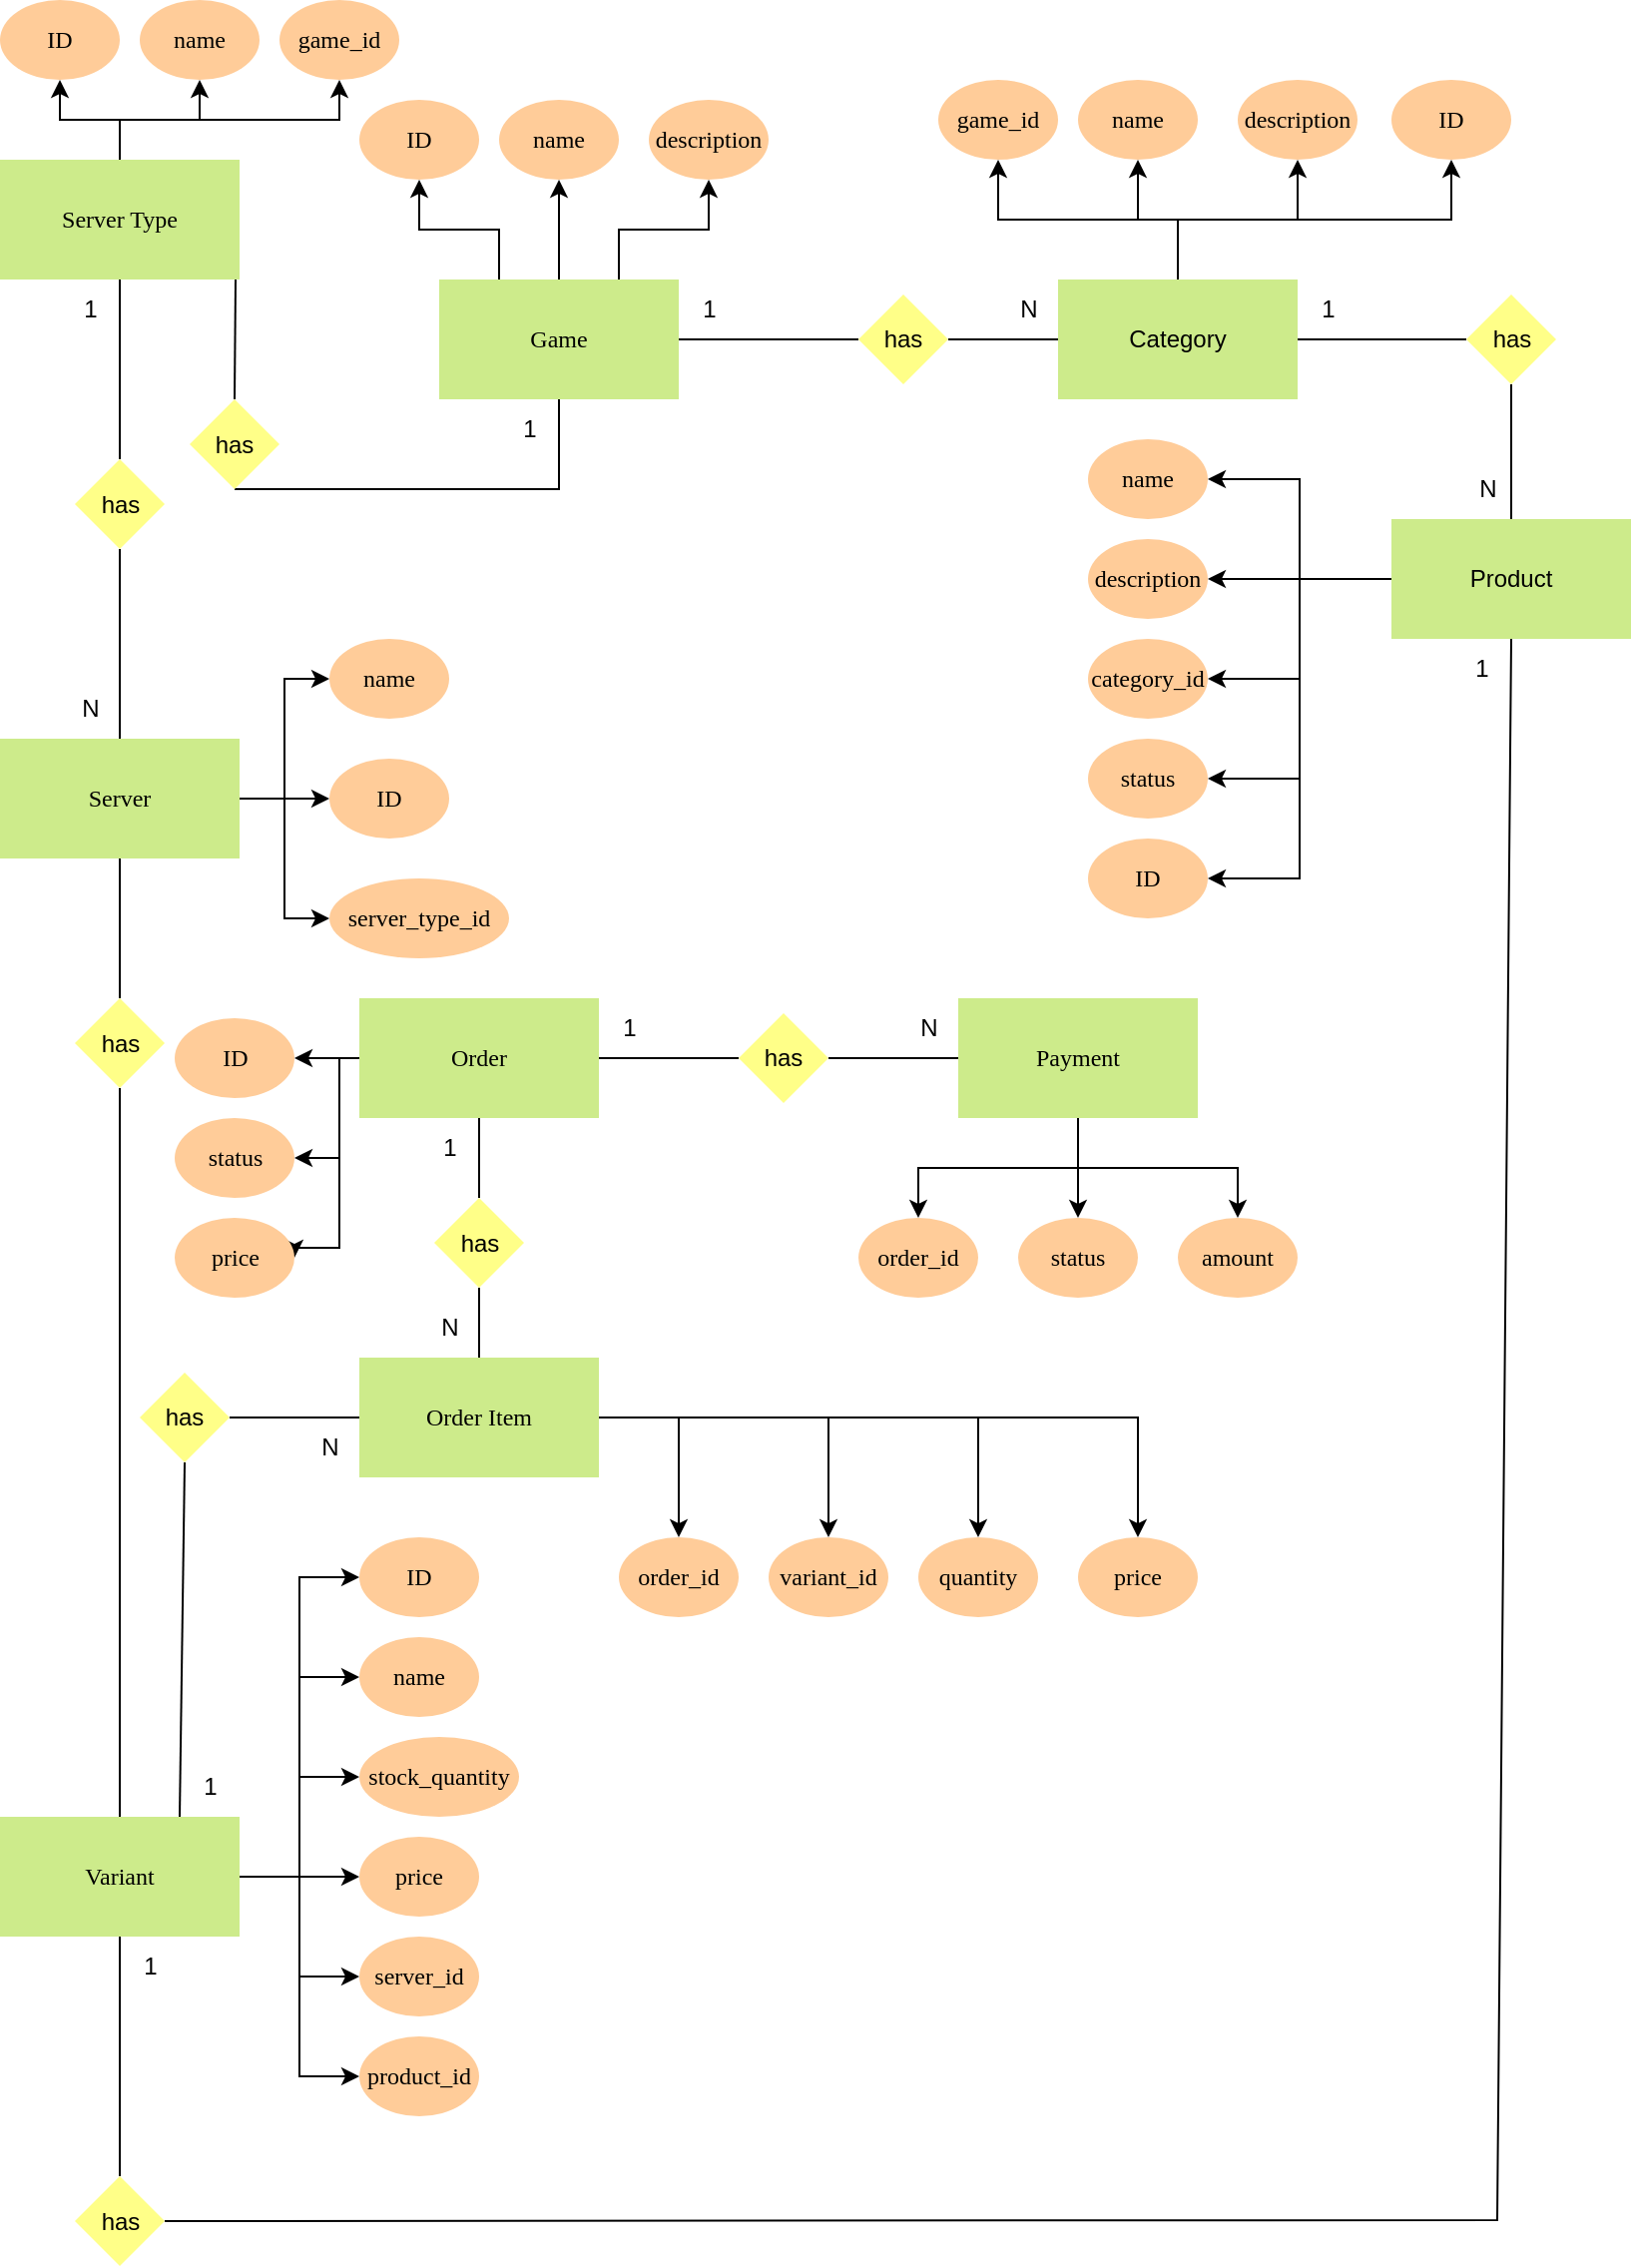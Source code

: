 <mxfile version="22.0.8" type="github">
  <diagram id="C5RBs43oDa-KdzZeNtuy" name="Page-1">
    <mxGraphModel dx="2098" dy="1213" grid="1" gridSize="10" guides="1" tooltips="1" connect="1" arrows="1" fold="1" page="1" pageScale="1" pageWidth="827" pageHeight="1169" math="0" shadow="0">
      <root>
        <mxCell id="WIyWlLk6GJQsqaUBKTNV-0" />
        <mxCell id="WIyWlLk6GJQsqaUBKTNV-1" parent="WIyWlLk6GJQsqaUBKTNV-0" />
        <mxCell id="Sh9JLWuEMGVaoRUnbIIQ-2" value="" style="edgeStyle=orthogonalEdgeStyle;rounded=0;orthogonalLoop=1;jettySize=auto;html=1;entryX=0.5;entryY=1;entryDx=0;entryDy=0;" edge="1" parent="WIyWlLk6GJQsqaUBKTNV-1" source="Sh9JLWuEMGVaoRUnbIIQ-0" target="Sh9JLWuEMGVaoRUnbIIQ-35">
          <mxGeometry relative="1" as="geometry">
            <mxPoint x="260" y="90" as="targetPoint" />
          </mxGeometry>
        </mxCell>
        <mxCell id="Sh9JLWuEMGVaoRUnbIIQ-10" style="edgeStyle=orthogonalEdgeStyle;rounded=0;orthogonalLoop=1;jettySize=auto;html=1;exitX=0.75;exitY=0;exitDx=0;exitDy=0;entryX=0.5;entryY=1;entryDx=0;entryDy=0;" edge="1" parent="WIyWlLk6GJQsqaUBKTNV-1" source="Sh9JLWuEMGVaoRUnbIIQ-0" target="Sh9JLWuEMGVaoRUnbIIQ-36">
          <mxGeometry relative="1" as="geometry">
            <mxPoint x="330" y="90" as="targetPoint" />
          </mxGeometry>
        </mxCell>
        <mxCell id="Sh9JLWuEMGVaoRUnbIIQ-62" style="edgeStyle=orthogonalEdgeStyle;rounded=0;orthogonalLoop=1;jettySize=auto;html=1;exitX=0.25;exitY=0;exitDx=0;exitDy=0;entryX=0.5;entryY=1;entryDx=0;entryDy=0;" edge="1" parent="WIyWlLk6GJQsqaUBKTNV-1" source="Sh9JLWuEMGVaoRUnbIIQ-0" target="Sh9JLWuEMGVaoRUnbIIQ-33">
          <mxGeometry relative="1" as="geometry" />
        </mxCell>
        <mxCell id="Sh9JLWuEMGVaoRUnbIIQ-0" value="&lt;font face=&quot;Times New Roman&quot;&gt;Game&lt;/font&gt;" style="rounded=0;whiteSpace=wrap;html=1;fillColor=#cdeb8b;strokeColor=none;" vertex="1" parent="WIyWlLk6GJQsqaUBKTNV-1">
          <mxGeometry x="230" y="150" width="120" height="60" as="geometry" />
        </mxCell>
        <mxCell id="Sh9JLWuEMGVaoRUnbIIQ-15" value="" style="edgeStyle=orthogonalEdgeStyle;rounded=0;orthogonalLoop=1;jettySize=auto;html=1;entryX=0.5;entryY=1;entryDx=0;entryDy=0;" edge="1" parent="WIyWlLk6GJQsqaUBKTNV-1" source="Sh9JLWuEMGVaoRUnbIIQ-11" target="Sh9JLWuEMGVaoRUnbIIQ-37">
          <mxGeometry relative="1" as="geometry">
            <mxPoint x="610" y="100" as="targetPoint" />
          </mxGeometry>
        </mxCell>
        <mxCell id="Sh9JLWuEMGVaoRUnbIIQ-59" style="edgeStyle=orthogonalEdgeStyle;rounded=0;orthogonalLoop=1;jettySize=auto;html=1;entryX=0.5;entryY=1;entryDx=0;entryDy=0;" edge="1" parent="WIyWlLk6GJQsqaUBKTNV-1" source="Sh9JLWuEMGVaoRUnbIIQ-11" target="Sh9JLWuEMGVaoRUnbIIQ-39">
          <mxGeometry relative="1" as="geometry" />
        </mxCell>
        <mxCell id="Sh9JLWuEMGVaoRUnbIIQ-60" style="edgeStyle=orthogonalEdgeStyle;rounded=0;orthogonalLoop=1;jettySize=auto;html=1;entryX=0.5;entryY=1;entryDx=0;entryDy=0;" edge="1" parent="WIyWlLk6GJQsqaUBKTNV-1" source="Sh9JLWuEMGVaoRUnbIIQ-11" target="Sh9JLWuEMGVaoRUnbIIQ-40">
          <mxGeometry relative="1" as="geometry" />
        </mxCell>
        <mxCell id="Sh9JLWuEMGVaoRUnbIIQ-94" style="edgeStyle=orthogonalEdgeStyle;rounded=0;orthogonalLoop=1;jettySize=auto;html=1;entryX=0.5;entryY=1;entryDx=0;entryDy=0;exitX=0.5;exitY=0;exitDx=0;exitDy=0;" edge="1" parent="WIyWlLk6GJQsqaUBKTNV-1" source="Sh9JLWuEMGVaoRUnbIIQ-11" target="Sh9JLWuEMGVaoRUnbIIQ-93">
          <mxGeometry relative="1" as="geometry" />
        </mxCell>
        <mxCell id="Sh9JLWuEMGVaoRUnbIIQ-11" value="Category" style="rounded=0;whiteSpace=wrap;html=1;fillColor=#cdeb8b;strokeColor=none;" vertex="1" parent="WIyWlLk6GJQsqaUBKTNV-1">
          <mxGeometry x="540" y="150" width="120" height="60" as="geometry" />
        </mxCell>
        <mxCell id="Sh9JLWuEMGVaoRUnbIIQ-23" value="" style="endArrow=none;html=1;rounded=0;exitX=1;exitY=0.5;exitDx=0;exitDy=0;entryX=0;entryY=0.5;entryDx=0;entryDy=0;" edge="1" parent="WIyWlLk6GJQsqaUBKTNV-1" source="Sh9JLWuEMGVaoRUnbIIQ-0" target="Sh9JLWuEMGVaoRUnbIIQ-26">
          <mxGeometry width="50" height="50" relative="1" as="geometry">
            <mxPoint x="350" y="180" as="sourcePoint" />
            <mxPoint x="400" y="180" as="targetPoint" />
          </mxGeometry>
        </mxCell>
        <mxCell id="Sh9JLWuEMGVaoRUnbIIQ-24" value="N" style="text;html=1;align=center;verticalAlign=middle;resizable=0;points=[];autosize=1;strokeColor=none;fillColor=none;" vertex="1" parent="WIyWlLk6GJQsqaUBKTNV-1">
          <mxGeometry x="510" y="150" width="30" height="30" as="geometry" />
        </mxCell>
        <mxCell id="Sh9JLWuEMGVaoRUnbIIQ-26" value="has" style="rhombus;whiteSpace=wrap;html=1;fillColor=#ffff88;strokeColor=none;" vertex="1" parent="WIyWlLk6GJQsqaUBKTNV-1">
          <mxGeometry x="440" y="157.5" width="45" height="45" as="geometry" />
        </mxCell>
        <mxCell id="Sh9JLWuEMGVaoRUnbIIQ-28" value="" style="endArrow=none;html=1;rounded=0;exitX=1;exitY=0.5;exitDx=0;exitDy=0;entryX=0;entryY=0.5;entryDx=0;entryDy=0;" edge="1" parent="WIyWlLk6GJQsqaUBKTNV-1" source="Sh9JLWuEMGVaoRUnbIIQ-26" target="Sh9JLWuEMGVaoRUnbIIQ-11">
          <mxGeometry width="50" height="50" relative="1" as="geometry">
            <mxPoint x="500" y="180" as="sourcePoint" />
            <mxPoint x="570" y="180" as="targetPoint" />
          </mxGeometry>
        </mxCell>
        <mxCell id="Sh9JLWuEMGVaoRUnbIIQ-29" value="1" style="text;html=1;align=center;verticalAlign=middle;resizable=0;points=[];autosize=1;strokeColor=none;fillColor=none;" vertex="1" parent="WIyWlLk6GJQsqaUBKTNV-1">
          <mxGeometry x="350" y="150" width="30" height="30" as="geometry" />
        </mxCell>
        <mxCell id="Sh9JLWuEMGVaoRUnbIIQ-54" style="edgeStyle=orthogonalEdgeStyle;rounded=0;orthogonalLoop=1;jettySize=auto;html=1;entryX=1;entryY=0.5;entryDx=0;entryDy=0;" edge="1" parent="WIyWlLk6GJQsqaUBKTNV-1" source="Sh9JLWuEMGVaoRUnbIIQ-31" target="Sh9JLWuEMGVaoRUnbIIQ-49">
          <mxGeometry relative="1" as="geometry" />
        </mxCell>
        <mxCell id="Sh9JLWuEMGVaoRUnbIIQ-56" style="edgeStyle=orthogonalEdgeStyle;rounded=0;orthogonalLoop=1;jettySize=auto;html=1;entryX=1;entryY=0.5;entryDx=0;entryDy=0;" edge="1" parent="WIyWlLk6GJQsqaUBKTNV-1" source="Sh9JLWuEMGVaoRUnbIIQ-31" target="Sh9JLWuEMGVaoRUnbIIQ-50">
          <mxGeometry relative="1" as="geometry" />
        </mxCell>
        <mxCell id="Sh9JLWuEMGVaoRUnbIIQ-57" style="edgeStyle=orthogonalEdgeStyle;rounded=0;orthogonalLoop=1;jettySize=auto;html=1;entryX=1;entryY=0.5;entryDx=0;entryDy=0;" edge="1" parent="WIyWlLk6GJQsqaUBKTNV-1" source="Sh9JLWuEMGVaoRUnbIIQ-31" target="Sh9JLWuEMGVaoRUnbIIQ-52">
          <mxGeometry relative="1" as="geometry" />
        </mxCell>
        <mxCell id="Sh9JLWuEMGVaoRUnbIIQ-58" style="edgeStyle=orthogonalEdgeStyle;rounded=0;orthogonalLoop=1;jettySize=auto;html=1;entryX=1;entryY=0.5;entryDx=0;entryDy=0;" edge="1" parent="WIyWlLk6GJQsqaUBKTNV-1" source="Sh9JLWuEMGVaoRUnbIIQ-31" target="Sh9JLWuEMGVaoRUnbIIQ-51">
          <mxGeometry relative="1" as="geometry" />
        </mxCell>
        <mxCell id="Sh9JLWuEMGVaoRUnbIIQ-92" style="edgeStyle=orthogonalEdgeStyle;rounded=0;orthogonalLoop=1;jettySize=auto;html=1;entryX=1;entryY=0.5;entryDx=0;entryDy=0;" edge="1" parent="WIyWlLk6GJQsqaUBKTNV-1" source="Sh9JLWuEMGVaoRUnbIIQ-31" target="Sh9JLWuEMGVaoRUnbIIQ-91">
          <mxGeometry relative="1" as="geometry" />
        </mxCell>
        <mxCell id="Sh9JLWuEMGVaoRUnbIIQ-31" value="Product" style="rounded=0;whiteSpace=wrap;html=1;fillColor=#cdeb8b;strokeColor=none;" vertex="1" parent="WIyWlLk6GJQsqaUBKTNV-1">
          <mxGeometry x="707" y="270" width="120" height="60" as="geometry" />
        </mxCell>
        <mxCell id="Sh9JLWuEMGVaoRUnbIIQ-33" value="&lt;font face=&quot;Times New Roman&quot;&gt;ID&lt;/font&gt;" style="ellipse;whiteSpace=wrap;html=1;fillColor=#ffcc99;strokeColor=none;" vertex="1" parent="WIyWlLk6GJQsqaUBKTNV-1">
          <mxGeometry x="190" y="60" width="60" height="40" as="geometry" />
        </mxCell>
        <mxCell id="Sh9JLWuEMGVaoRUnbIIQ-35" value="&lt;font face=&quot;Times New Roman&quot;&gt;name&lt;/font&gt;" style="ellipse;whiteSpace=wrap;html=1;fillColor=#ffcc99;strokeColor=none;" vertex="1" parent="WIyWlLk6GJQsqaUBKTNV-1">
          <mxGeometry x="260" y="60" width="60" height="40" as="geometry" />
        </mxCell>
        <mxCell id="Sh9JLWuEMGVaoRUnbIIQ-36" value="&lt;font face=&quot;Times New Roman&quot;&gt;description&lt;/font&gt;" style="ellipse;whiteSpace=wrap;html=1;fillColor=#ffcc99;strokeColor=none;" vertex="1" parent="WIyWlLk6GJQsqaUBKTNV-1">
          <mxGeometry x="335" y="60" width="60" height="40" as="geometry" />
        </mxCell>
        <mxCell id="Sh9JLWuEMGVaoRUnbIIQ-37" value="&lt;font face=&quot;Times New Roman&quot;&gt;game_id&lt;br&gt;&lt;/font&gt;" style="ellipse;whiteSpace=wrap;html=1;fillColor=#ffcc99;strokeColor=none;" vertex="1" parent="WIyWlLk6GJQsqaUBKTNV-1">
          <mxGeometry x="480" y="50" width="60" height="40" as="geometry" />
        </mxCell>
        <mxCell id="Sh9JLWuEMGVaoRUnbIIQ-39" value="&lt;font face=&quot;Times New Roman&quot;&gt;name&lt;/font&gt;" style="ellipse;whiteSpace=wrap;html=1;fillColor=#ffcc99;strokeColor=none;" vertex="1" parent="WIyWlLk6GJQsqaUBKTNV-1">
          <mxGeometry x="550" y="50" width="60" height="40" as="geometry" />
        </mxCell>
        <mxCell id="Sh9JLWuEMGVaoRUnbIIQ-40" value="&lt;font face=&quot;Times New Roman&quot;&gt;description&lt;/font&gt;" style="ellipse;whiteSpace=wrap;html=1;fillColor=#ffcc99;strokeColor=none;" vertex="1" parent="WIyWlLk6GJQsqaUBKTNV-1">
          <mxGeometry x="630" y="50" width="60" height="40" as="geometry" />
        </mxCell>
        <mxCell id="Sh9JLWuEMGVaoRUnbIIQ-42" value="has" style="rhombus;whiteSpace=wrap;html=1;fillColor=#ffff88;strokeColor=none;" vertex="1" parent="WIyWlLk6GJQsqaUBKTNV-1">
          <mxGeometry x="744.5" y="157.5" width="45" height="45" as="geometry" />
        </mxCell>
        <mxCell id="Sh9JLWuEMGVaoRUnbIIQ-43" value="" style="endArrow=none;html=1;rounded=0;exitX=0.5;exitY=1;exitDx=0;exitDy=0;entryX=0.5;entryY=0;entryDx=0;entryDy=0;" edge="1" parent="WIyWlLk6GJQsqaUBKTNV-1" source="Sh9JLWuEMGVaoRUnbIIQ-42" target="Sh9JLWuEMGVaoRUnbIIQ-31">
          <mxGeometry width="50" height="50" relative="1" as="geometry">
            <mxPoint x="495" y="260" as="sourcePoint" />
            <mxPoint x="660" y="340" as="targetPoint" />
          </mxGeometry>
        </mxCell>
        <mxCell id="Sh9JLWuEMGVaoRUnbIIQ-44" value="" style="endArrow=none;html=1;rounded=0;exitX=1;exitY=0.5;exitDx=0;exitDy=0;entryX=0;entryY=0.5;entryDx=0;entryDy=0;" edge="1" parent="WIyWlLk6GJQsqaUBKTNV-1" source="Sh9JLWuEMGVaoRUnbIIQ-11" target="Sh9JLWuEMGVaoRUnbIIQ-42">
          <mxGeometry width="50" height="50" relative="1" as="geometry">
            <mxPoint x="680" y="180" as="sourcePoint" />
            <mxPoint x="767" y="165" as="targetPoint" />
          </mxGeometry>
        </mxCell>
        <mxCell id="Sh9JLWuEMGVaoRUnbIIQ-45" value="1" style="text;html=1;align=center;verticalAlign=middle;resizable=0;points=[];autosize=1;strokeColor=none;fillColor=none;" vertex="1" parent="WIyWlLk6GJQsqaUBKTNV-1">
          <mxGeometry x="660" y="150" width="30" height="30" as="geometry" />
        </mxCell>
        <mxCell id="Sh9JLWuEMGVaoRUnbIIQ-46" value="N" style="text;html=1;align=center;verticalAlign=middle;resizable=0;points=[];autosize=1;strokeColor=none;fillColor=none;" vertex="1" parent="WIyWlLk6GJQsqaUBKTNV-1">
          <mxGeometry x="740" y="240" width="30" height="30" as="geometry" />
        </mxCell>
        <mxCell id="Sh9JLWuEMGVaoRUnbIIQ-49" value="&lt;font face=&quot;Times New Roman&quot;&gt;status&lt;br&gt;&lt;/font&gt;" style="ellipse;whiteSpace=wrap;html=1;fillColor=#ffcc99;strokeColor=none;" vertex="1" parent="WIyWlLk6GJQsqaUBKTNV-1">
          <mxGeometry x="555" y="380" width="60" height="40" as="geometry" />
        </mxCell>
        <mxCell id="Sh9JLWuEMGVaoRUnbIIQ-50" value="&lt;font face=&quot;Times New Roman&quot;&gt;category_id&lt;/font&gt;" style="ellipse;whiteSpace=wrap;html=1;fillColor=#ffcc99;strokeColor=none;" vertex="1" parent="WIyWlLk6GJQsqaUBKTNV-1">
          <mxGeometry x="555" y="330" width="60" height="40" as="geometry" />
        </mxCell>
        <mxCell id="Sh9JLWuEMGVaoRUnbIIQ-51" value="&lt;font face=&quot;Times New Roman&quot;&gt;name&lt;/font&gt;" style="ellipse;whiteSpace=wrap;html=1;fillColor=#ffcc99;strokeColor=none;" vertex="1" parent="WIyWlLk6GJQsqaUBKTNV-1">
          <mxGeometry x="555" y="230" width="60" height="40" as="geometry" />
        </mxCell>
        <mxCell id="Sh9JLWuEMGVaoRUnbIIQ-52" value="&lt;font face=&quot;Times New Roman&quot;&gt;description&lt;/font&gt;" style="ellipse;whiteSpace=wrap;html=1;fillColor=#ffcc99;strokeColor=none;" vertex="1" parent="WIyWlLk6GJQsqaUBKTNV-1">
          <mxGeometry x="555" y="280" width="60" height="40" as="geometry" />
        </mxCell>
        <mxCell id="Sh9JLWuEMGVaoRUnbIIQ-71" style="edgeStyle=orthogonalEdgeStyle;rounded=0;orthogonalLoop=1;jettySize=auto;html=1;entryX=0.5;entryY=1;entryDx=0;entryDy=0;" edge="1" parent="WIyWlLk6GJQsqaUBKTNV-1" source="Sh9JLWuEMGVaoRUnbIIQ-63" target="Sh9JLWuEMGVaoRUnbIIQ-68">
          <mxGeometry relative="1" as="geometry" />
        </mxCell>
        <mxCell id="Sh9JLWuEMGVaoRUnbIIQ-72" style="edgeStyle=orthogonalEdgeStyle;rounded=0;orthogonalLoop=1;jettySize=auto;html=1;entryX=0.5;entryY=1;entryDx=0;entryDy=0;" edge="1" parent="WIyWlLk6GJQsqaUBKTNV-1" source="Sh9JLWuEMGVaoRUnbIIQ-63" target="Sh9JLWuEMGVaoRUnbIIQ-69">
          <mxGeometry relative="1" as="geometry" />
        </mxCell>
        <mxCell id="Sh9JLWuEMGVaoRUnbIIQ-74" style="edgeStyle=orthogonalEdgeStyle;rounded=0;orthogonalLoop=1;jettySize=auto;html=1;entryX=0.5;entryY=1;entryDx=0;entryDy=0;exitX=0.5;exitY=0;exitDx=0;exitDy=0;" edge="1" parent="WIyWlLk6GJQsqaUBKTNV-1" source="Sh9JLWuEMGVaoRUnbIIQ-63" target="Sh9JLWuEMGVaoRUnbIIQ-70">
          <mxGeometry relative="1" as="geometry" />
        </mxCell>
        <mxCell id="Sh9JLWuEMGVaoRUnbIIQ-63" value="&lt;font face=&quot;Times New Roman&quot;&gt;Server Type&lt;br&gt;&lt;/font&gt;" style="rounded=0;whiteSpace=wrap;html=1;fillColor=#cdeb8b;strokeColor=none;" vertex="1" parent="WIyWlLk6GJQsqaUBKTNV-1">
          <mxGeometry x="10" y="90" width="120" height="60" as="geometry" />
        </mxCell>
        <mxCell id="Sh9JLWuEMGVaoRUnbIIQ-65" value="" style="endArrow=none;html=1;rounded=0;entryX=0.5;entryY=0;entryDx=0;entryDy=0;" edge="1" parent="WIyWlLk6GJQsqaUBKTNV-1" target="Sh9JLWuEMGVaoRUnbIIQ-75">
          <mxGeometry width="50" height="50" relative="1" as="geometry">
            <mxPoint x="128" y="150" as="sourcePoint" />
            <mxPoint x="180" y="120" as="targetPoint" />
          </mxGeometry>
        </mxCell>
        <mxCell id="Sh9JLWuEMGVaoRUnbIIQ-66" value="" style="endArrow=none;html=1;rounded=0;exitX=0.5;exitY=1;exitDx=0;exitDy=0;entryX=0.5;entryY=1;entryDx=0;entryDy=0;" edge="1" parent="WIyWlLk6GJQsqaUBKTNV-1" source="Sh9JLWuEMGVaoRUnbIIQ-75" target="Sh9JLWuEMGVaoRUnbIIQ-0">
          <mxGeometry width="50" height="50" relative="1" as="geometry">
            <mxPoint x="180" y="180" as="sourcePoint" />
            <mxPoint x="290" y="260" as="targetPoint" />
            <Array as="points">
              <mxPoint x="290" y="255" />
            </Array>
          </mxGeometry>
        </mxCell>
        <mxCell id="Sh9JLWuEMGVaoRUnbIIQ-68" value="&lt;font face=&quot;Times New Roman&quot;&gt;ID&lt;/font&gt;" style="ellipse;whiteSpace=wrap;html=1;fillColor=#ffcc99;strokeColor=none;" vertex="1" parent="WIyWlLk6GJQsqaUBKTNV-1">
          <mxGeometry x="10" y="10" width="60" height="40" as="geometry" />
        </mxCell>
        <mxCell id="Sh9JLWuEMGVaoRUnbIIQ-69" value="&lt;font face=&quot;Times New Roman&quot;&gt;name&lt;/font&gt;" style="ellipse;whiteSpace=wrap;html=1;fillColor=#ffcc99;strokeColor=none;" vertex="1" parent="WIyWlLk6GJQsqaUBKTNV-1">
          <mxGeometry x="80" y="10" width="60" height="40" as="geometry" />
        </mxCell>
        <mxCell id="Sh9JLWuEMGVaoRUnbIIQ-70" value="&lt;font face=&quot;Times New Roman&quot;&gt;game_id&lt;/font&gt;" style="ellipse;whiteSpace=wrap;html=1;fillColor=#ffcc99;strokeColor=none;" vertex="1" parent="WIyWlLk6GJQsqaUBKTNV-1">
          <mxGeometry x="150" y="10" width="60" height="40" as="geometry" />
        </mxCell>
        <mxCell id="Sh9JLWuEMGVaoRUnbIIQ-75" value="has" style="rhombus;whiteSpace=wrap;html=1;fillColor=#ffff88;strokeColor=none;" vertex="1" parent="WIyWlLk6GJQsqaUBKTNV-1">
          <mxGeometry x="105" y="210" width="45" height="45" as="geometry" />
        </mxCell>
        <mxCell id="Sh9JLWuEMGVaoRUnbIIQ-76" value="1" style="text;html=1;align=center;verticalAlign=middle;resizable=0;points=[];autosize=1;strokeColor=none;fillColor=none;" vertex="1" parent="WIyWlLk6GJQsqaUBKTNV-1">
          <mxGeometry x="260" y="210" width="30" height="30" as="geometry" />
        </mxCell>
        <mxCell id="Sh9JLWuEMGVaoRUnbIIQ-77" value="1" style="text;html=1;align=center;verticalAlign=middle;resizable=0;points=[];autosize=1;strokeColor=none;fillColor=none;" vertex="1" parent="WIyWlLk6GJQsqaUBKTNV-1">
          <mxGeometry x="40" y="150" width="30" height="30" as="geometry" />
        </mxCell>
        <mxCell id="Sh9JLWuEMGVaoRUnbIIQ-78" value="" style="endArrow=none;html=1;rounded=0;exitX=0.5;exitY=1;exitDx=0;exitDy=0;" edge="1" parent="WIyWlLk6GJQsqaUBKTNV-1" source="Sh9JLWuEMGVaoRUnbIIQ-63">
          <mxGeometry width="50" height="50" relative="1" as="geometry">
            <mxPoint x="69.17" y="200" as="sourcePoint" />
            <mxPoint x="70" y="240" as="targetPoint" />
          </mxGeometry>
        </mxCell>
        <mxCell id="Sh9JLWuEMGVaoRUnbIIQ-80" value="has" style="rhombus;whiteSpace=wrap;html=1;fillColor=#ffff88;strokeColor=none;" vertex="1" parent="WIyWlLk6GJQsqaUBKTNV-1">
          <mxGeometry x="47.5" y="240" width="45" height="45" as="geometry" />
        </mxCell>
        <mxCell id="Sh9JLWuEMGVaoRUnbIIQ-81" value="" style="endArrow=none;html=1;rounded=0;exitX=0.5;exitY=1;exitDx=0;exitDy=0;entryX=0.5;entryY=0;entryDx=0;entryDy=0;" edge="1" parent="WIyWlLk6GJQsqaUBKTNV-1" target="Sh9JLWuEMGVaoRUnbIIQ-82">
          <mxGeometry width="50" height="50" relative="1" as="geometry">
            <mxPoint x="70" y="285" as="sourcePoint" />
            <mxPoint x="70" y="375" as="targetPoint" />
          </mxGeometry>
        </mxCell>
        <mxCell id="Sh9JLWuEMGVaoRUnbIIQ-88" style="edgeStyle=orthogonalEdgeStyle;rounded=0;orthogonalLoop=1;jettySize=auto;html=1;entryX=0;entryY=0.5;entryDx=0;entryDy=0;" edge="1" parent="WIyWlLk6GJQsqaUBKTNV-1" source="Sh9JLWuEMGVaoRUnbIIQ-82" target="Sh9JLWuEMGVaoRUnbIIQ-85">
          <mxGeometry relative="1" as="geometry" />
        </mxCell>
        <mxCell id="Sh9JLWuEMGVaoRUnbIIQ-89" style="edgeStyle=orthogonalEdgeStyle;rounded=0;orthogonalLoop=1;jettySize=auto;html=1;entryX=0;entryY=0.5;entryDx=0;entryDy=0;" edge="1" parent="WIyWlLk6GJQsqaUBKTNV-1" source="Sh9JLWuEMGVaoRUnbIIQ-82" target="Sh9JLWuEMGVaoRUnbIIQ-84">
          <mxGeometry relative="1" as="geometry" />
        </mxCell>
        <mxCell id="Sh9JLWuEMGVaoRUnbIIQ-90" style="edgeStyle=orthogonalEdgeStyle;rounded=0;orthogonalLoop=1;jettySize=auto;html=1;entryX=0;entryY=0.5;entryDx=0;entryDy=0;" edge="1" parent="WIyWlLk6GJQsqaUBKTNV-1" source="Sh9JLWuEMGVaoRUnbIIQ-82" target="Sh9JLWuEMGVaoRUnbIIQ-86">
          <mxGeometry relative="1" as="geometry" />
        </mxCell>
        <mxCell id="Sh9JLWuEMGVaoRUnbIIQ-82" value="&lt;font face=&quot;Times New Roman&quot;&gt;Server&lt;br&gt;&lt;/font&gt;" style="rounded=0;whiteSpace=wrap;html=1;fillColor=#cdeb8b;strokeColor=none;" vertex="1" parent="WIyWlLk6GJQsqaUBKTNV-1">
          <mxGeometry x="10" y="380" width="120" height="60" as="geometry" />
        </mxCell>
        <mxCell id="Sh9JLWuEMGVaoRUnbIIQ-83" value="N" style="text;html=1;align=center;verticalAlign=middle;resizable=0;points=[];autosize=1;strokeColor=none;fillColor=none;" vertex="1" parent="WIyWlLk6GJQsqaUBKTNV-1">
          <mxGeometry x="40" y="350" width="30" height="30" as="geometry" />
        </mxCell>
        <mxCell id="Sh9JLWuEMGVaoRUnbIIQ-84" value="&lt;font face=&quot;Times New Roman&quot;&gt;ID&lt;/font&gt;" style="ellipse;whiteSpace=wrap;html=1;fillColor=#ffcc99;strokeColor=none;" vertex="1" parent="WIyWlLk6GJQsqaUBKTNV-1">
          <mxGeometry x="175" y="390" width="60" height="40" as="geometry" />
        </mxCell>
        <mxCell id="Sh9JLWuEMGVaoRUnbIIQ-85" value="&lt;font face=&quot;Times New Roman&quot;&gt;name&lt;/font&gt;" style="ellipse;whiteSpace=wrap;html=1;fillColor=#ffcc99;strokeColor=none;" vertex="1" parent="WIyWlLk6GJQsqaUBKTNV-1">
          <mxGeometry x="175" y="330" width="60" height="40" as="geometry" />
        </mxCell>
        <mxCell id="Sh9JLWuEMGVaoRUnbIIQ-86" value="&lt;font face=&quot;Times New Roman&quot;&gt;server_type_id&lt;/font&gt;" style="ellipse;whiteSpace=wrap;html=1;fillColor=#ffcc99;strokeColor=none;" vertex="1" parent="WIyWlLk6GJQsqaUBKTNV-1">
          <mxGeometry x="175" y="450" width="90" height="40" as="geometry" />
        </mxCell>
        <mxCell id="Sh9JLWuEMGVaoRUnbIIQ-91" value="&lt;font face=&quot;Times New Roman&quot;&gt;ID&lt;br&gt;&lt;/font&gt;" style="ellipse;whiteSpace=wrap;html=1;fillColor=#ffcc99;strokeColor=none;" vertex="1" parent="WIyWlLk6GJQsqaUBKTNV-1">
          <mxGeometry x="555" y="430" width="60" height="40" as="geometry" />
        </mxCell>
        <mxCell id="Sh9JLWuEMGVaoRUnbIIQ-93" value="&lt;font face=&quot;Times New Roman&quot;&gt;ID&lt;/font&gt;" style="ellipse;whiteSpace=wrap;html=1;fillColor=#ffcc99;strokeColor=none;" vertex="1" parent="WIyWlLk6GJQsqaUBKTNV-1">
          <mxGeometry x="707" y="50" width="60" height="40" as="geometry" />
        </mxCell>
        <mxCell id="Sh9JLWuEMGVaoRUnbIIQ-96" value="" style="endArrow=none;html=1;rounded=0;exitX=0.5;exitY=1;exitDx=0;exitDy=0;entryX=0.5;entryY=0;entryDx=0;entryDy=0;" edge="1" parent="WIyWlLk6GJQsqaUBKTNV-1" source="Sh9JLWuEMGVaoRUnbIIQ-82" target="Sh9JLWuEMGVaoRUnbIIQ-97">
          <mxGeometry width="50" height="50" relative="1" as="geometry">
            <mxPoint x="70" y="460" as="sourcePoint" />
            <mxPoint x="70" y="540" as="targetPoint" />
          </mxGeometry>
        </mxCell>
        <mxCell id="Sh9JLWuEMGVaoRUnbIIQ-97" value="has" style="rhombus;whiteSpace=wrap;html=1;fillColor=#ffff88;strokeColor=none;" vertex="1" parent="WIyWlLk6GJQsqaUBKTNV-1">
          <mxGeometry x="47.5" y="510" width="45" height="45" as="geometry" />
        </mxCell>
        <mxCell id="Sh9JLWuEMGVaoRUnbIIQ-98" value="" style="endArrow=none;html=1;rounded=0;exitX=0.5;exitY=1;exitDx=0;exitDy=0;entryX=0.5;entryY=0;entryDx=0;entryDy=0;" edge="1" parent="WIyWlLk6GJQsqaUBKTNV-1" source="Sh9JLWuEMGVaoRUnbIIQ-97" target="Sh9JLWuEMGVaoRUnbIIQ-99">
          <mxGeometry width="50" height="50" relative="1" as="geometry">
            <mxPoint x="68.95" y="600" as="sourcePoint" />
            <mxPoint x="69" y="640" as="targetPoint" />
          </mxGeometry>
        </mxCell>
        <mxCell id="Sh9JLWuEMGVaoRUnbIIQ-110" style="edgeStyle=orthogonalEdgeStyle;rounded=0;orthogonalLoop=1;jettySize=auto;html=1;entryX=0;entryY=0.5;entryDx=0;entryDy=0;" edge="1" parent="WIyWlLk6GJQsqaUBKTNV-1" source="Sh9JLWuEMGVaoRUnbIIQ-99" target="Sh9JLWuEMGVaoRUnbIIQ-107">
          <mxGeometry relative="1" as="geometry" />
        </mxCell>
        <mxCell id="Sh9JLWuEMGVaoRUnbIIQ-111" style="edgeStyle=orthogonalEdgeStyle;rounded=0;orthogonalLoop=1;jettySize=auto;html=1;entryX=0;entryY=0.5;entryDx=0;entryDy=0;" edge="1" parent="WIyWlLk6GJQsqaUBKTNV-1" source="Sh9JLWuEMGVaoRUnbIIQ-99" target="Sh9JLWuEMGVaoRUnbIIQ-106">
          <mxGeometry relative="1" as="geometry" />
        </mxCell>
        <mxCell id="Sh9JLWuEMGVaoRUnbIIQ-112" style="edgeStyle=orthogonalEdgeStyle;rounded=0;orthogonalLoop=1;jettySize=auto;html=1;exitX=1;exitY=0.5;exitDx=0;exitDy=0;entryX=0;entryY=0.5;entryDx=0;entryDy=0;" edge="1" parent="WIyWlLk6GJQsqaUBKTNV-1" source="Sh9JLWuEMGVaoRUnbIIQ-99" target="Sh9JLWuEMGVaoRUnbIIQ-108">
          <mxGeometry relative="1" as="geometry" />
        </mxCell>
        <mxCell id="Sh9JLWuEMGVaoRUnbIIQ-113" style="edgeStyle=orthogonalEdgeStyle;rounded=0;orthogonalLoop=1;jettySize=auto;html=1;exitX=1;exitY=0.5;exitDx=0;exitDy=0;entryX=0;entryY=0.5;entryDx=0;entryDy=0;" edge="1" parent="WIyWlLk6GJQsqaUBKTNV-1" source="Sh9JLWuEMGVaoRUnbIIQ-99" target="Sh9JLWuEMGVaoRUnbIIQ-109">
          <mxGeometry relative="1" as="geometry" />
        </mxCell>
        <mxCell id="Sh9JLWuEMGVaoRUnbIIQ-114" style="edgeStyle=orthogonalEdgeStyle;rounded=0;orthogonalLoop=1;jettySize=auto;html=1;entryX=0;entryY=0.5;entryDx=0;entryDy=0;" edge="1" parent="WIyWlLk6GJQsqaUBKTNV-1" source="Sh9JLWuEMGVaoRUnbIIQ-99" target="Sh9JLWuEMGVaoRUnbIIQ-105">
          <mxGeometry relative="1" as="geometry" />
        </mxCell>
        <mxCell id="Sh9JLWuEMGVaoRUnbIIQ-115" style="edgeStyle=orthogonalEdgeStyle;rounded=0;orthogonalLoop=1;jettySize=auto;html=1;entryX=0;entryY=0.5;entryDx=0;entryDy=0;" edge="1" parent="WIyWlLk6GJQsqaUBKTNV-1" source="Sh9JLWuEMGVaoRUnbIIQ-99" target="Sh9JLWuEMGVaoRUnbIIQ-104">
          <mxGeometry relative="1" as="geometry" />
        </mxCell>
        <mxCell id="Sh9JLWuEMGVaoRUnbIIQ-99" value="&lt;font face=&quot;Times New Roman&quot;&gt;Variant&lt;br&gt;&lt;/font&gt;" style="rounded=0;whiteSpace=wrap;html=1;fillColor=#cdeb8b;strokeColor=none;" vertex="1" parent="WIyWlLk6GJQsqaUBKTNV-1">
          <mxGeometry x="10" y="920" width="120" height="60" as="geometry" />
        </mxCell>
        <mxCell id="Sh9JLWuEMGVaoRUnbIIQ-100" value="" style="endArrow=none;html=1;rounded=0;exitX=0.5;exitY=1;exitDx=0;exitDy=0;entryX=0.5;entryY=0;entryDx=0;entryDy=0;" edge="1" parent="WIyWlLk6GJQsqaUBKTNV-1" source="Sh9JLWuEMGVaoRUnbIIQ-99" target="Sh9JLWuEMGVaoRUnbIIQ-101">
          <mxGeometry width="50" height="50" relative="1" as="geometry">
            <mxPoint x="70" y="730" as="sourcePoint" />
            <mxPoint x="70" y="795" as="targetPoint" />
          </mxGeometry>
        </mxCell>
        <mxCell id="Sh9JLWuEMGVaoRUnbIIQ-101" value="has" style="rhombus;whiteSpace=wrap;html=1;fillColor=#ffff88;strokeColor=none;" vertex="1" parent="WIyWlLk6GJQsqaUBKTNV-1">
          <mxGeometry x="47.5" y="1100" width="45" height="45" as="geometry" />
        </mxCell>
        <mxCell id="Sh9JLWuEMGVaoRUnbIIQ-102" value="" style="endArrow=none;html=1;rounded=0;entryX=1;entryY=0.5;entryDx=0;entryDy=0;exitX=0.5;exitY=1;exitDx=0;exitDy=0;" edge="1" parent="WIyWlLk6GJQsqaUBKTNV-1" source="Sh9JLWuEMGVaoRUnbIIQ-31" target="Sh9JLWuEMGVaoRUnbIIQ-101">
          <mxGeometry width="50" height="50" relative="1" as="geometry">
            <mxPoint x="740" y="530" as="sourcePoint" />
            <mxPoint x="160" y="880" as="targetPoint" />
            <Array as="points">
              <mxPoint x="760" y="1122" />
            </Array>
          </mxGeometry>
        </mxCell>
        <mxCell id="Sh9JLWuEMGVaoRUnbIIQ-104" value="&lt;font face=&quot;Times New Roman&quot;&gt;ID&lt;/font&gt;" style="ellipse;whiteSpace=wrap;html=1;fillColor=#ffcc99;strokeColor=none;" vertex="1" parent="WIyWlLk6GJQsqaUBKTNV-1">
          <mxGeometry x="190" y="780" width="60" height="40" as="geometry" />
        </mxCell>
        <mxCell id="Sh9JLWuEMGVaoRUnbIIQ-105" value="&lt;font face=&quot;Times New Roman&quot;&gt;name&lt;/font&gt;" style="ellipse;whiteSpace=wrap;html=1;fillColor=#ffcc99;strokeColor=none;" vertex="1" parent="WIyWlLk6GJQsqaUBKTNV-1">
          <mxGeometry x="190" y="830" width="60" height="40" as="geometry" />
        </mxCell>
        <mxCell id="Sh9JLWuEMGVaoRUnbIIQ-106" value="&lt;font face=&quot;Times New Roman&quot;&gt;stock_quantity&lt;/font&gt;" style="ellipse;whiteSpace=wrap;html=1;fillColor=#ffcc99;strokeColor=none;" vertex="1" parent="WIyWlLk6GJQsqaUBKTNV-1">
          <mxGeometry x="190" y="880" width="80" height="40" as="geometry" />
        </mxCell>
        <mxCell id="Sh9JLWuEMGVaoRUnbIIQ-107" value="&lt;font face=&quot;Times New Roman&quot;&gt;price&lt;/font&gt;" style="ellipse;whiteSpace=wrap;html=1;fillColor=#ffcc99;strokeColor=none;" vertex="1" parent="WIyWlLk6GJQsqaUBKTNV-1">
          <mxGeometry x="190" y="930" width="60" height="40" as="geometry" />
        </mxCell>
        <mxCell id="Sh9JLWuEMGVaoRUnbIIQ-108" value="&lt;font face=&quot;Times New Roman&quot;&gt;server_id&lt;/font&gt;" style="ellipse;whiteSpace=wrap;html=1;fillColor=#ffcc99;strokeColor=none;" vertex="1" parent="WIyWlLk6GJQsqaUBKTNV-1">
          <mxGeometry x="190" y="980" width="60" height="40" as="geometry" />
        </mxCell>
        <mxCell id="Sh9JLWuEMGVaoRUnbIIQ-109" value="&lt;font face=&quot;Times New Roman&quot;&gt;product_id&lt;/font&gt;" style="ellipse;whiteSpace=wrap;html=1;fillColor=#ffcc99;strokeColor=none;" vertex="1" parent="WIyWlLk6GJQsqaUBKTNV-1">
          <mxGeometry x="190" y="1030" width="60" height="40" as="geometry" />
        </mxCell>
        <mxCell id="Sh9JLWuEMGVaoRUnbIIQ-140" style="edgeStyle=orthogonalEdgeStyle;rounded=0;orthogonalLoop=1;jettySize=auto;html=1;entryX=0.5;entryY=0;entryDx=0;entryDy=0;" edge="1" parent="WIyWlLk6GJQsqaUBKTNV-1" source="Sh9JLWuEMGVaoRUnbIIQ-116" target="Sh9JLWuEMGVaoRUnbIIQ-136">
          <mxGeometry relative="1" as="geometry" />
        </mxCell>
        <mxCell id="Sh9JLWuEMGVaoRUnbIIQ-141" style="edgeStyle=orthogonalEdgeStyle;rounded=0;orthogonalLoop=1;jettySize=auto;html=1;entryX=0.5;entryY=0;entryDx=0;entryDy=0;" edge="1" parent="WIyWlLk6GJQsqaUBKTNV-1" source="Sh9JLWuEMGVaoRUnbIIQ-116" target="Sh9JLWuEMGVaoRUnbIIQ-137">
          <mxGeometry relative="1" as="geometry" />
        </mxCell>
        <mxCell id="Sh9JLWuEMGVaoRUnbIIQ-142" style="edgeStyle=orthogonalEdgeStyle;rounded=0;orthogonalLoop=1;jettySize=auto;html=1;exitX=1;exitY=0.5;exitDx=0;exitDy=0;entryX=0.5;entryY=0;entryDx=0;entryDy=0;" edge="1" parent="WIyWlLk6GJQsqaUBKTNV-1" source="Sh9JLWuEMGVaoRUnbIIQ-116" target="Sh9JLWuEMGVaoRUnbIIQ-138">
          <mxGeometry relative="1" as="geometry" />
        </mxCell>
        <mxCell id="Sh9JLWuEMGVaoRUnbIIQ-143" style="edgeStyle=orthogonalEdgeStyle;rounded=0;orthogonalLoop=1;jettySize=auto;html=1;entryX=0.5;entryY=0;entryDx=0;entryDy=0;" edge="1" parent="WIyWlLk6GJQsqaUBKTNV-1" source="Sh9JLWuEMGVaoRUnbIIQ-116" target="Sh9JLWuEMGVaoRUnbIIQ-139">
          <mxGeometry relative="1" as="geometry" />
        </mxCell>
        <mxCell id="Sh9JLWuEMGVaoRUnbIIQ-116" value="&lt;font face=&quot;Times New Roman&quot;&gt;Order Item&lt;br&gt;&lt;/font&gt;" style="rounded=0;whiteSpace=wrap;html=1;fillColor=#cdeb8b;strokeColor=none;" vertex="1" parent="WIyWlLk6GJQsqaUBKTNV-1">
          <mxGeometry x="190" y="690" width="120" height="60" as="geometry" />
        </mxCell>
        <mxCell id="Sh9JLWuEMGVaoRUnbIIQ-118" value="1" style="text;html=1;align=center;verticalAlign=middle;resizable=0;points=[];autosize=1;strokeColor=none;fillColor=none;" vertex="1" parent="WIyWlLk6GJQsqaUBKTNV-1">
          <mxGeometry x="70" y="980" width="30" height="30" as="geometry" />
        </mxCell>
        <mxCell id="Sh9JLWuEMGVaoRUnbIIQ-119" value="1" style="text;html=1;align=center;verticalAlign=middle;resizable=0;points=[];autosize=1;strokeColor=none;fillColor=none;" vertex="1" parent="WIyWlLk6GJQsqaUBKTNV-1">
          <mxGeometry x="737" y="330" width="30" height="30" as="geometry" />
        </mxCell>
        <mxCell id="Sh9JLWuEMGVaoRUnbIIQ-120" value="has" style="rhombus;whiteSpace=wrap;html=1;fillColor=#ffff88;strokeColor=none;" vertex="1" parent="WIyWlLk6GJQsqaUBKTNV-1">
          <mxGeometry x="80" y="697.5" width="45" height="45" as="geometry" />
        </mxCell>
        <mxCell id="Sh9JLWuEMGVaoRUnbIIQ-121" value="" style="endArrow=none;html=1;rounded=0;exitX=0.5;exitY=1;exitDx=0;exitDy=0;entryX=0.75;entryY=0;entryDx=0;entryDy=0;" edge="1" parent="WIyWlLk6GJQsqaUBKTNV-1" source="Sh9JLWuEMGVaoRUnbIIQ-120" target="Sh9JLWuEMGVaoRUnbIIQ-99">
          <mxGeometry width="50" height="50" relative="1" as="geometry">
            <mxPoint x="80" y="565" as="sourcePoint" />
            <mxPoint x="80" y="930" as="targetPoint" />
          </mxGeometry>
        </mxCell>
        <mxCell id="Sh9JLWuEMGVaoRUnbIIQ-122" value="" style="endArrow=none;html=1;rounded=0;exitX=0;exitY=0.5;exitDx=0;exitDy=0;entryX=1;entryY=0.5;entryDx=0;entryDy=0;" edge="1" parent="WIyWlLk6GJQsqaUBKTNV-1" source="Sh9JLWuEMGVaoRUnbIIQ-116" target="Sh9JLWuEMGVaoRUnbIIQ-120">
          <mxGeometry width="50" height="50" relative="1" as="geometry">
            <mxPoint x="113" y="753" as="sourcePoint" />
            <mxPoint x="110" y="930" as="targetPoint" />
          </mxGeometry>
        </mxCell>
        <mxCell id="Sh9JLWuEMGVaoRUnbIIQ-123" value="1" style="text;html=1;align=center;verticalAlign=middle;resizable=0;points=[];autosize=1;strokeColor=none;fillColor=none;" vertex="1" parent="WIyWlLk6GJQsqaUBKTNV-1">
          <mxGeometry x="100" y="890" width="30" height="30" as="geometry" />
        </mxCell>
        <mxCell id="Sh9JLWuEMGVaoRUnbIIQ-124" value="N" style="text;html=1;align=center;verticalAlign=middle;resizable=0;points=[];autosize=1;strokeColor=none;fillColor=none;" vertex="1" parent="WIyWlLk6GJQsqaUBKTNV-1">
          <mxGeometry x="160" y="720" width="30" height="30" as="geometry" />
        </mxCell>
        <mxCell id="Sh9JLWuEMGVaoRUnbIIQ-125" value="" style="endArrow=none;html=1;rounded=0;exitX=0.5;exitY=0;exitDx=0;exitDy=0;entryX=0.5;entryY=1;entryDx=0;entryDy=0;" edge="1" parent="WIyWlLk6GJQsqaUBKTNV-1" source="Sh9JLWuEMGVaoRUnbIIQ-116" target="Sh9JLWuEMGVaoRUnbIIQ-127">
          <mxGeometry width="50" height="50" relative="1" as="geometry">
            <mxPoint x="595" y="710" as="sourcePoint" />
            <mxPoint x="530" y="710" as="targetPoint" />
          </mxGeometry>
        </mxCell>
        <mxCell id="Sh9JLWuEMGVaoRUnbIIQ-133" style="edgeStyle=orthogonalEdgeStyle;rounded=0;orthogonalLoop=1;jettySize=auto;html=1;exitX=0;exitY=0.5;exitDx=0;exitDy=0;entryX=1;entryY=0.5;entryDx=0;entryDy=0;" edge="1" parent="WIyWlLk6GJQsqaUBKTNV-1" source="Sh9JLWuEMGVaoRUnbIIQ-126" target="Sh9JLWuEMGVaoRUnbIIQ-132">
          <mxGeometry relative="1" as="geometry" />
        </mxCell>
        <mxCell id="Sh9JLWuEMGVaoRUnbIIQ-134" style="edgeStyle=orthogonalEdgeStyle;rounded=0;orthogonalLoop=1;jettySize=auto;html=1;entryX=1;entryY=0.5;entryDx=0;entryDy=0;" edge="1" parent="WIyWlLk6GJQsqaUBKTNV-1" source="Sh9JLWuEMGVaoRUnbIIQ-126" target="Sh9JLWuEMGVaoRUnbIIQ-131">
          <mxGeometry relative="1" as="geometry">
            <Array as="points">
              <mxPoint x="180" y="540" />
              <mxPoint x="180" y="590" />
            </Array>
          </mxGeometry>
        </mxCell>
        <mxCell id="Sh9JLWuEMGVaoRUnbIIQ-135" style="edgeStyle=orthogonalEdgeStyle;rounded=0;orthogonalLoop=1;jettySize=auto;html=1;entryX=1;entryY=0.5;entryDx=0;entryDy=0;" edge="1" parent="WIyWlLk6GJQsqaUBKTNV-1" source="Sh9JLWuEMGVaoRUnbIIQ-126" target="Sh9JLWuEMGVaoRUnbIIQ-130">
          <mxGeometry relative="1" as="geometry">
            <Array as="points">
              <mxPoint x="180" y="540" />
              <mxPoint x="180" y="635" />
            </Array>
          </mxGeometry>
        </mxCell>
        <mxCell id="Sh9JLWuEMGVaoRUnbIIQ-126" value="&lt;font face=&quot;Times New Roman&quot;&gt;Order&lt;br&gt;&lt;/font&gt;" style="rounded=0;whiteSpace=wrap;html=1;fillColor=#cdeb8b;strokeColor=none;" vertex="1" parent="WIyWlLk6GJQsqaUBKTNV-1">
          <mxGeometry x="190" y="510" width="120" height="60" as="geometry" />
        </mxCell>
        <mxCell id="Sh9JLWuEMGVaoRUnbIIQ-127" value="has" style="rhombus;whiteSpace=wrap;html=1;fillColor=#ffff88;strokeColor=none;" vertex="1" parent="WIyWlLk6GJQsqaUBKTNV-1">
          <mxGeometry x="227.5" y="610" width="45" height="45" as="geometry" />
        </mxCell>
        <mxCell id="Sh9JLWuEMGVaoRUnbIIQ-129" value="" style="endArrow=none;html=1;rounded=0;exitX=0.5;exitY=0;exitDx=0;exitDy=0;entryX=0.5;entryY=1;entryDx=0;entryDy=0;" edge="1" parent="WIyWlLk6GJQsqaUBKTNV-1" source="Sh9JLWuEMGVaoRUnbIIQ-127" target="Sh9JLWuEMGVaoRUnbIIQ-126">
          <mxGeometry width="50" height="50" relative="1" as="geometry">
            <mxPoint x="260" y="700" as="sourcePoint" />
            <mxPoint x="260" y="665" as="targetPoint" />
          </mxGeometry>
        </mxCell>
        <mxCell id="Sh9JLWuEMGVaoRUnbIIQ-130" value="&lt;font face=&quot;Times New Roman&quot;&gt;price&lt;br&gt;&lt;/font&gt;" style="ellipse;whiteSpace=wrap;html=1;fillColor=#ffcc99;strokeColor=none;" vertex="1" parent="WIyWlLk6GJQsqaUBKTNV-1">
          <mxGeometry x="97.5" y="620" width="60" height="40" as="geometry" />
        </mxCell>
        <mxCell id="Sh9JLWuEMGVaoRUnbIIQ-131" value="&lt;font face=&quot;Times New Roman&quot;&gt;status&lt;/font&gt;" style="ellipse;whiteSpace=wrap;html=1;fillColor=#ffcc99;strokeColor=none;" vertex="1" parent="WIyWlLk6GJQsqaUBKTNV-1">
          <mxGeometry x="97.5" y="570" width="60" height="40" as="geometry" />
        </mxCell>
        <mxCell id="Sh9JLWuEMGVaoRUnbIIQ-132" value="&lt;font face=&quot;Times New Roman&quot;&gt;ID&lt;/font&gt;" style="ellipse;whiteSpace=wrap;html=1;fillColor=#ffcc99;strokeColor=none;" vertex="1" parent="WIyWlLk6GJQsqaUBKTNV-1">
          <mxGeometry x="97.5" y="520" width="60" height="40" as="geometry" />
        </mxCell>
        <mxCell id="Sh9JLWuEMGVaoRUnbIIQ-136" value="&lt;font face=&quot;Times New Roman&quot;&gt;order_id&lt;br&gt;&lt;/font&gt;" style="ellipse;whiteSpace=wrap;html=1;fillColor=#ffcc99;strokeColor=none;" vertex="1" parent="WIyWlLk6GJQsqaUBKTNV-1">
          <mxGeometry x="320" y="780" width="60" height="40" as="geometry" />
        </mxCell>
        <mxCell id="Sh9JLWuEMGVaoRUnbIIQ-137" value="&lt;font face=&quot;Times New Roman&quot;&gt;variant_id&lt;br&gt;&lt;/font&gt;" style="ellipse;whiteSpace=wrap;html=1;fillColor=#ffcc99;strokeColor=none;" vertex="1" parent="WIyWlLk6GJQsqaUBKTNV-1">
          <mxGeometry x="395" y="780" width="60" height="40" as="geometry" />
        </mxCell>
        <mxCell id="Sh9JLWuEMGVaoRUnbIIQ-138" value="&lt;font face=&quot;Times New Roman&quot;&gt;quantity&lt;br&gt;&lt;/font&gt;" style="ellipse;whiteSpace=wrap;html=1;fillColor=#ffcc99;strokeColor=none;" vertex="1" parent="WIyWlLk6GJQsqaUBKTNV-1">
          <mxGeometry x="470" y="780" width="60" height="40" as="geometry" />
        </mxCell>
        <mxCell id="Sh9JLWuEMGVaoRUnbIIQ-139" value="&lt;font face=&quot;Times New Roman&quot;&gt;price&lt;br&gt;&lt;/font&gt;" style="ellipse;whiteSpace=wrap;html=1;fillColor=#ffcc99;strokeColor=none;" vertex="1" parent="WIyWlLk6GJQsqaUBKTNV-1">
          <mxGeometry x="550" y="780" width="60" height="40" as="geometry" />
        </mxCell>
        <mxCell id="Sh9JLWuEMGVaoRUnbIIQ-144" value="1" style="text;html=1;align=center;verticalAlign=middle;resizable=0;points=[];autosize=1;strokeColor=none;fillColor=none;" vertex="1" parent="WIyWlLk6GJQsqaUBKTNV-1">
          <mxGeometry x="220" y="570" width="30" height="30" as="geometry" />
        </mxCell>
        <mxCell id="Sh9JLWuEMGVaoRUnbIIQ-145" value="N" style="text;html=1;align=center;verticalAlign=middle;resizable=0;points=[];autosize=1;strokeColor=none;fillColor=none;" vertex="1" parent="WIyWlLk6GJQsqaUBKTNV-1">
          <mxGeometry x="220" y="660" width="30" height="30" as="geometry" />
        </mxCell>
        <mxCell id="Sh9JLWuEMGVaoRUnbIIQ-156" style="edgeStyle=orthogonalEdgeStyle;rounded=0;orthogonalLoop=1;jettySize=auto;html=1;entryX=0.5;entryY=0;entryDx=0;entryDy=0;" edge="1" parent="WIyWlLk6GJQsqaUBKTNV-1" source="Sh9JLWuEMGVaoRUnbIIQ-146" target="Sh9JLWuEMGVaoRUnbIIQ-155">
          <mxGeometry relative="1" as="geometry" />
        </mxCell>
        <mxCell id="Sh9JLWuEMGVaoRUnbIIQ-158" style="edgeStyle=orthogonalEdgeStyle;rounded=0;orthogonalLoop=1;jettySize=auto;html=1;entryX=0.5;entryY=0;entryDx=0;entryDy=0;" edge="1" parent="WIyWlLk6GJQsqaUBKTNV-1" source="Sh9JLWuEMGVaoRUnbIIQ-146" target="Sh9JLWuEMGVaoRUnbIIQ-154">
          <mxGeometry relative="1" as="geometry" />
        </mxCell>
        <mxCell id="Sh9JLWuEMGVaoRUnbIIQ-159" style="edgeStyle=orthogonalEdgeStyle;rounded=0;orthogonalLoop=1;jettySize=auto;html=1;entryX=0.5;entryY=0;entryDx=0;entryDy=0;exitX=0.5;exitY=1;exitDx=0;exitDy=0;" edge="1" parent="WIyWlLk6GJQsqaUBKTNV-1" source="Sh9JLWuEMGVaoRUnbIIQ-146" target="Sh9JLWuEMGVaoRUnbIIQ-153">
          <mxGeometry relative="1" as="geometry" />
        </mxCell>
        <mxCell id="Sh9JLWuEMGVaoRUnbIIQ-146" value="&lt;font face=&quot;Times New Roman&quot;&gt;Payment&lt;br&gt;&lt;/font&gt;" style="rounded=0;whiteSpace=wrap;html=1;fillColor=#cdeb8b;strokeColor=none;" vertex="1" parent="WIyWlLk6GJQsqaUBKTNV-1">
          <mxGeometry x="490" y="510" width="120" height="60" as="geometry" />
        </mxCell>
        <mxCell id="Sh9JLWuEMGVaoRUnbIIQ-147" value="has" style="rhombus;whiteSpace=wrap;html=1;fillColor=#ffff88;strokeColor=none;" vertex="1" parent="WIyWlLk6GJQsqaUBKTNV-1">
          <mxGeometry x="380" y="517.5" width="45" height="45" as="geometry" />
        </mxCell>
        <mxCell id="Sh9JLWuEMGVaoRUnbIIQ-149" value="" style="endArrow=none;html=1;rounded=0;exitX=0;exitY=0.5;exitDx=0;exitDy=0;entryX=1;entryY=0.5;entryDx=0;entryDy=0;" edge="1" parent="WIyWlLk6GJQsqaUBKTNV-1" source="Sh9JLWuEMGVaoRUnbIIQ-146" target="Sh9JLWuEMGVaoRUnbIIQ-147">
          <mxGeometry width="50" height="50" relative="1" as="geometry">
            <mxPoint x="80" y="565" as="sourcePoint" />
            <mxPoint x="80" y="930" as="targetPoint" />
          </mxGeometry>
        </mxCell>
        <mxCell id="Sh9JLWuEMGVaoRUnbIIQ-150" value="" style="endArrow=none;html=1;rounded=0;exitX=0;exitY=0.5;exitDx=0;exitDy=0;entryX=1;entryY=0.5;entryDx=0;entryDy=0;" edge="1" parent="WIyWlLk6GJQsqaUBKTNV-1" source="Sh9JLWuEMGVaoRUnbIIQ-147" target="Sh9JLWuEMGVaoRUnbIIQ-126">
          <mxGeometry width="50" height="50" relative="1" as="geometry">
            <mxPoint x="500" y="548" as="sourcePoint" />
            <mxPoint x="435" y="548" as="targetPoint" />
          </mxGeometry>
        </mxCell>
        <mxCell id="Sh9JLWuEMGVaoRUnbIIQ-151" value="1" style="text;html=1;align=center;verticalAlign=middle;resizable=0;points=[];autosize=1;strokeColor=none;fillColor=none;" vertex="1" parent="WIyWlLk6GJQsqaUBKTNV-1">
          <mxGeometry x="310" y="510" width="30" height="30" as="geometry" />
        </mxCell>
        <mxCell id="Sh9JLWuEMGVaoRUnbIIQ-152" value="N" style="text;html=1;align=center;verticalAlign=middle;resizable=0;points=[];autosize=1;strokeColor=none;fillColor=none;" vertex="1" parent="WIyWlLk6GJQsqaUBKTNV-1">
          <mxGeometry x="460" y="510" width="30" height="30" as="geometry" />
        </mxCell>
        <mxCell id="Sh9JLWuEMGVaoRUnbIIQ-153" value="&lt;font face=&quot;Times New Roman&quot;&gt;amount&lt;br&gt;&lt;/font&gt;" style="ellipse;whiteSpace=wrap;html=1;fillColor=#ffcc99;strokeColor=none;" vertex="1" parent="WIyWlLk6GJQsqaUBKTNV-1">
          <mxGeometry x="600" y="620" width="60" height="40" as="geometry" />
        </mxCell>
        <mxCell id="Sh9JLWuEMGVaoRUnbIIQ-154" value="&lt;font face=&quot;Times New Roman&quot;&gt;status&lt;br&gt;&lt;/font&gt;" style="ellipse;whiteSpace=wrap;html=1;fillColor=#ffcc99;strokeColor=none;" vertex="1" parent="WIyWlLk6GJQsqaUBKTNV-1">
          <mxGeometry x="520" y="620" width="60" height="40" as="geometry" />
        </mxCell>
        <mxCell id="Sh9JLWuEMGVaoRUnbIIQ-155" value="&lt;font face=&quot;Times New Roman&quot;&gt;order_id&lt;br&gt;&lt;/font&gt;" style="ellipse;whiteSpace=wrap;html=1;fillColor=#ffcc99;strokeColor=none;" vertex="1" parent="WIyWlLk6GJQsqaUBKTNV-1">
          <mxGeometry x="440" y="620" width="60" height="40" as="geometry" />
        </mxCell>
      </root>
    </mxGraphModel>
  </diagram>
</mxfile>
